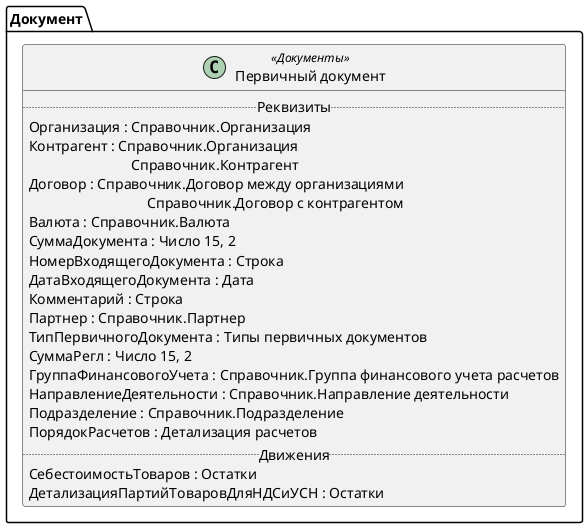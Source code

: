 ﻿@startuml ПервичныйДокумент
'!include templates.wsd
'..\include templates.wsd
class Документ.ПервичныйДокумент as "Первичный документ" <<Документы>>
{
..Реквизиты..
Организация : Справочник.Организация
Контрагент : Справочник.Организация\rСправочник.Контрагент
Договор : Справочник.Договор между организациями\rСправочник.Договор с контрагентом
Валюта : Справочник.Валюта
СуммаДокумента : Число 15, 2
НомерВходящегоДокумента : Строка
ДатаВходящегоДокумента : Дата
Комментарий : Строка
Партнер : Справочник.Партнер
ТипПервичногоДокумента : Типы первичных документов
СуммаРегл : Число 15, 2
ГруппаФинансовогоУчета : Справочник.Группа финансового учета расчетов
НаправлениеДеятельности : Справочник.Направление деятельности
Подразделение : Справочник.Подразделение
ПорядокРасчетов : Детализация расчетов
..Движения..
СебестоимостьТоваров : Остатки
ДетализацияПартийТоваровДляНДСиУСН : Остатки
}
@enduml
